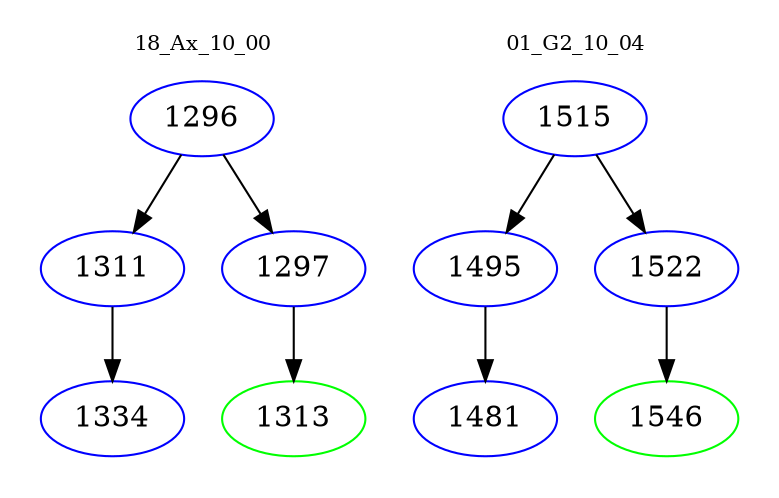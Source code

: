 digraph{
subgraph cluster_0 {
color = white
label = "18_Ax_10_00";
fontsize=10;
T0_1296 [label="1296", color="blue"]
T0_1296 -> T0_1311 [color="black"]
T0_1311 [label="1311", color="blue"]
T0_1311 -> T0_1334 [color="black"]
T0_1334 [label="1334", color="blue"]
T0_1296 -> T0_1297 [color="black"]
T0_1297 [label="1297", color="blue"]
T0_1297 -> T0_1313 [color="black"]
T0_1313 [label="1313", color="green"]
}
subgraph cluster_1 {
color = white
label = "01_G2_10_04";
fontsize=10;
T1_1515 [label="1515", color="blue"]
T1_1515 -> T1_1495 [color="black"]
T1_1495 [label="1495", color="blue"]
T1_1495 -> T1_1481 [color="black"]
T1_1481 [label="1481", color="blue"]
T1_1515 -> T1_1522 [color="black"]
T1_1522 [label="1522", color="blue"]
T1_1522 -> T1_1546 [color="black"]
T1_1546 [label="1546", color="green"]
}
}
